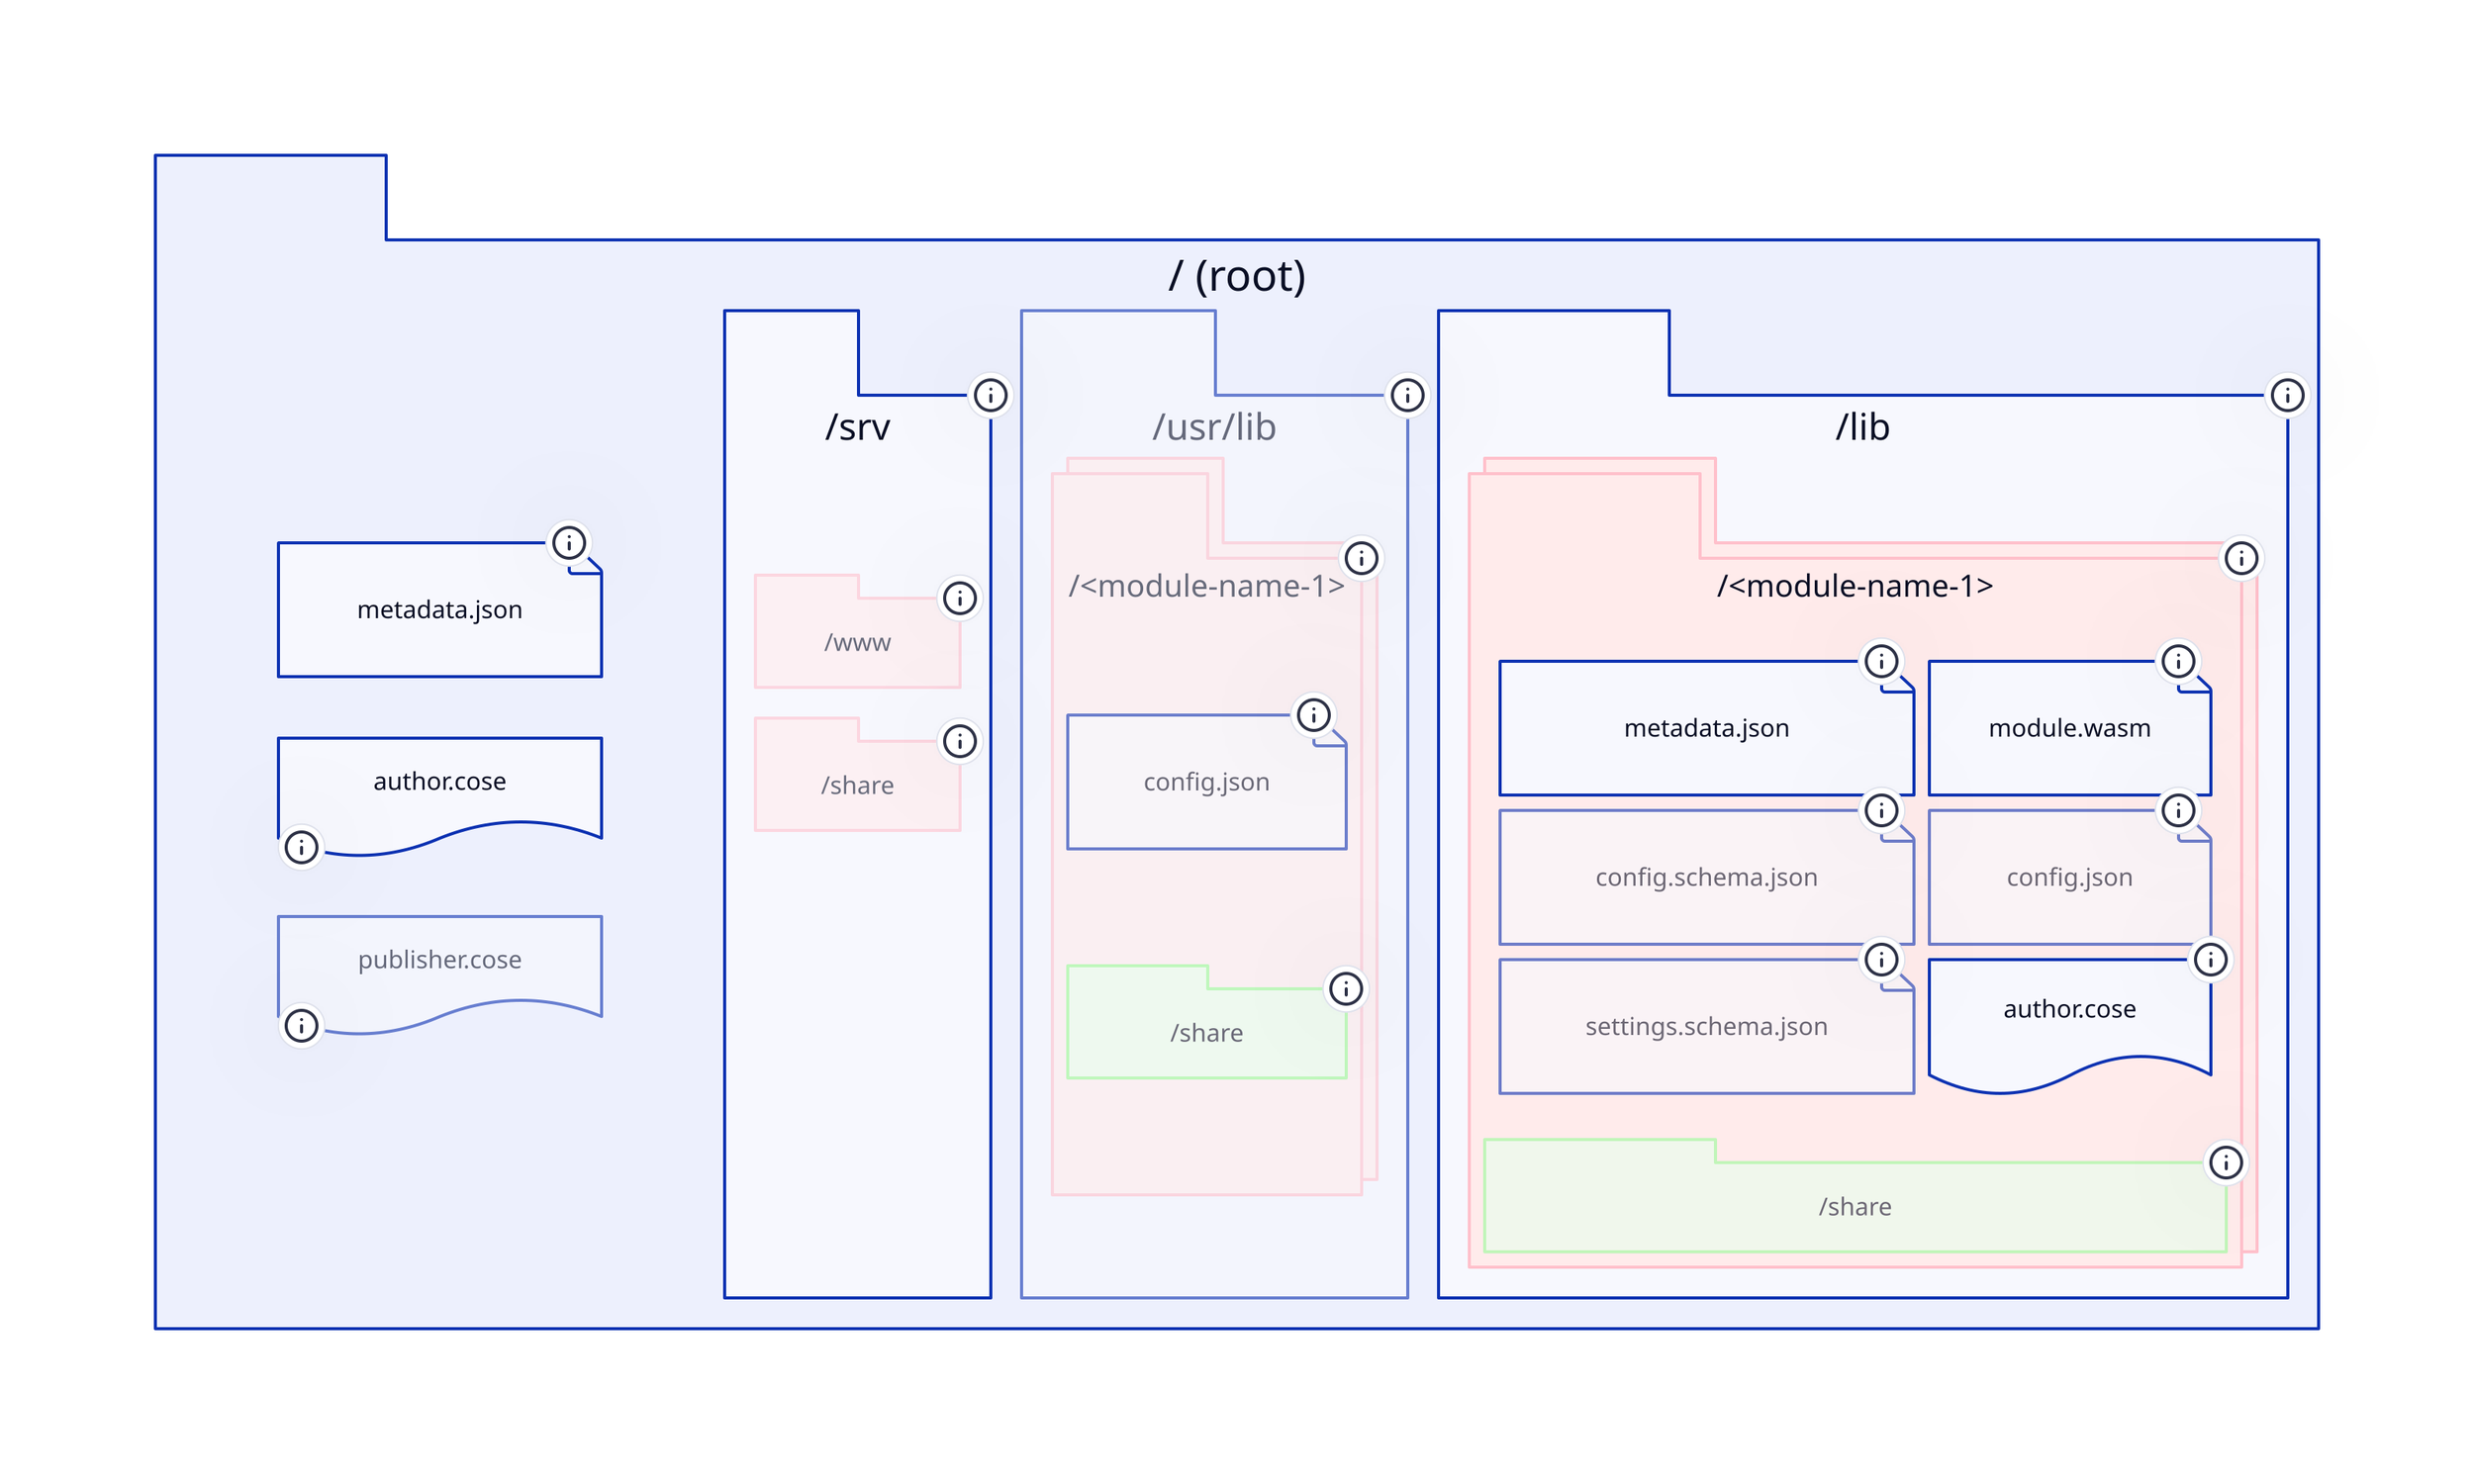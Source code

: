 vars: {
  d2-config: {
    layout-engine: elk

    # Terminal theme code

    theme-id: 4
    dark-theme-id: 4
  }
}

root group: {
  label: / (root)
  grid-columns: 4
  grid-gap: 20
  shape: package
  style: {
    font: mono
  }

  group: {
    grid-columns: 1
    style: {
      opacity: 0
    }

    explanation: |md
      # HDF5 File
    |

    root metadata object: {
      shape: page
      label: metadata.json
      style: {
        font: mono
      }
      tooltip: |md
        Defines the application.

        + Application Name
        + Version
        + Description
        ? Source Repo
        + License/s
        + Link to icon in http served files.
        ? Link to an OpenAPI Document in http served files.
        + Minimum Resource requirements
        ? Optimum Resource requirements
        ? Maximum Resource requirements
        ? Requested Permissions
      |
    }

    root author signature object: {
      shape: document
      label: author.cose
      style: {
        font: mono
      }
      tooltip: |md
        Authors identity and Signature over the complete package.
        May be multiple signatures for multiple authors.
      |
    }

    root publisher signature object: {
      shape: document
      label: publisher.cose
      style: {
        font: mono
      }
      style: {
        opacity: 0.6
      }
      tooltip: |md
        OPTIONAL:

        Publisher identity and Signature over the complete package.
        May be multiple signatures for multiple publishers.
      |
    }
  }

  srv group: {
    label: /srv
    grid-columns: 1
    grid-gap: 20
    shape: package
    style: {
      font: mono
    }
    tooltip: |md
      Conditionally Optional:

      Data for the service provided by this Application.

      An Application MUST have at least:

      - one `/srv/www` file set; or
      - one `/lib/<module-name>` WASM package.
    |

    gap: {
      label: gap
      grid-rows: 1
      grid-gap: 0
      style: {
        opacity: 0
        font-size: 8
      }
    }

    srv www group: {
      label: /www
      shape: package
      style: {
        stroke: "#ffc0cb"
        fill: "#ffebeb"
        font: mono
        opacity: 0.6
      }
      tooltip: |md
        OPTIONAL: 

        Data served on HTTP automatically for the application.
      |
    }
    srv share group: {
      label: /share
      shape: package
      style: {
        stroke: "#ffc0cb"
        fill: "#ffebeb"
        font: mono
        opacity: 0.6
      }
      tooltip: |md
        OPTIONAL: 

        Data sharable by all Modules in the application.
      |
    }
  }

  usr lib group: {
    label: /usr/lib
    grid-columns: 1
    grid-gap: 20
    shape: package
    style: {
      font: mono
      opacity: 0.6
    }
    tooltip: |md
      OPTIONAL: 

      Data overrides for the Application.
    |

    usr lib module1 group: {
      label: /<module-name-1>
      shape: package
      style: {
        stroke: "#ffc0cb"
        fill: "#ffebeb"
        multiple: true
        font: mono
        opacity: 0.6
      }
      grid-columns: 1
      grid-gap: 10
      tooltip: |md
        OPTIONAL:

        Override individual module contents at application level.
      |

      gap: {
        label: gap
        grid-rows: 1
        grid-gap: 0
        style: {
          opacity: 0
          font-size: 8
        }
      }

      component config override json object: {
        shape: page
        label: config.json
        style: {
          opacity: 0.6
          font: mono
        }
        tooltip: |md
          OPTIONAL:

          Modules runtime config file.
        |
      }

      gap2: {
        label: gap
        grid-rows: 1
        grid-gap: 0
        style: {
          opacity: 0
          font-size: 8
        }
      }

      usr lib module share group: {
        label: /share
        shape: package
        style: {
          opacity: 0.6
          stroke: "#98FB98"
          fill: "#E6FFED"
          font: mono
        }
        tooltip: |md
          Override/Add Data files specific to this Module.
        |
      }

      gap3: {
        label: gap
        grid-rows: 1
        grid-gap: 0
        style: {
          opacity: 0
          font-size: 8
        }
      }
    }
  }

  lib group: {
    label: /lib
    grid-columns: 1
    grid-gap: 20
    shape: package
    tooltip: |md
      Conditionally Optional:

      WASM Component Module Library.

      An Application MUST have at least:

      - one `/srv/www` file set; or
      - one `/lib/<module-name>` WASM package.
    |
    style: {
      font: mono
    }

    lib module1 group: {
      label: /<module-name-1>
      grid-rows: 2
      grid-columns: 1
      grid-gap: 10
      shape: package
      style.multiple: true
      style: {
        stroke: "#ffc0cb"
        fill: "#ffebeb"
        font: mono
      }

      tooltip: |md
        WASM Components are individually packaged and signed
        before inclusion into an application.
      |

      component files: {
        grid-rows: 4
        grid-columns: 2
        grid-gap: 10
        style.opacity: 0

        component metadata object: {
          shape: page
          label: metadata.json
          style: {
            font: mono
          }
          tooltip: |md
            Defines the module.

            + Module Name
            + Version
            + Description
            ? Source Repo
            + License/s
          |
        }
        component wasm module object: {
          shape: page
          label: module.wasm
          style: {
            font: mono
          }
          tooltip: |md
            Compiled WASM Component Module.
          |
        }
        component config json schema object: {
          shape: page
          label: config.schema.json
          style: {
            opacity: 0.6
            font: mono
          }
          tooltip: |md
            OPTIONAL:

            Schema for the config.json file.
          |
        }
        component config json object: {
          shape: page
          label: config.json
          style: {
            opacity: 0.6
            font: mono
          }
          tooltip: |md
            Conditionally Optional:

            Modules runtime config file.

            MUST Exist if `config.schema.json` exists.
          |
        }
        component settings json schema object: {
          shape: page
          label: settings.schema.json
          style: {
            opacity: 0.6
            font: mono
          }
          tooltip: |md
            OPTIONAL:

            Schema for the user option settings.json file.
          |
        }
        component author signature object: {
          shape: document
          label: author.cose
          style: {
            font: mono
          }
          tooltip: |md
            Authors signature over the wasm module.
          |
        }
      }
      lib module share group: {
        label: /share
        shape: package
        style: {
          stroke: "#98FB98"
          fill: "#E6FFED"
          font: mono
          opacity: 0.6
        }
        tooltip: |md
          OPTIONAL: 

          Data files specific to this Module.
        |
      }
    }
  }
}

